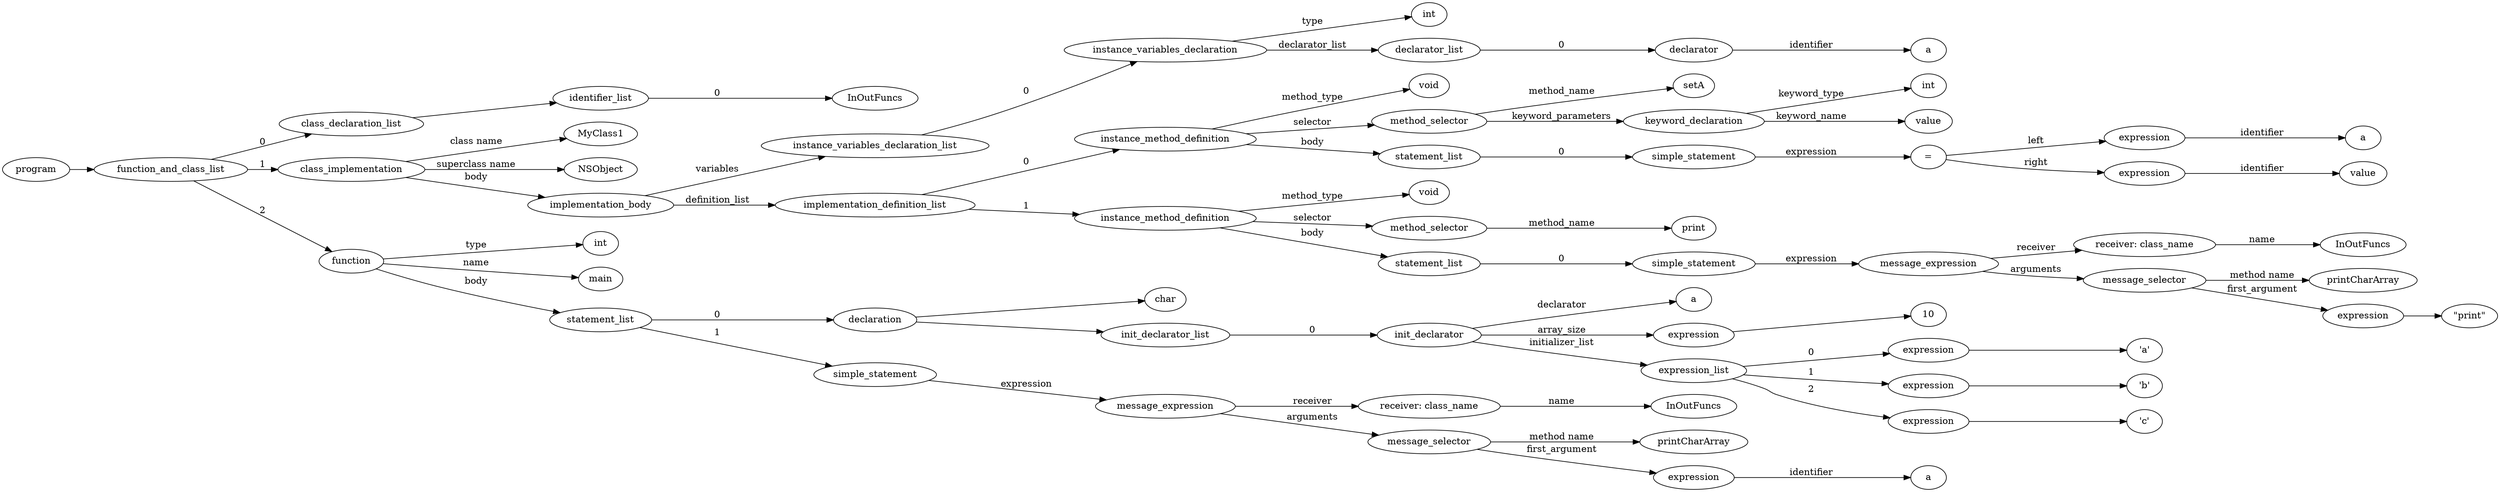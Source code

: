 digraph ObjectiveC { rankdir="LR";
52[label="program"];
52->2;
2[label="function_and_class_list"];
2->1[label="0"];
1[label="class_declaration_list"];
1->0;
0[label="identifier_list"];
0.0 [label="InOutFuncs"];
0->0.0 [label="0"];
2->30[label="1"];
30[label="class_implementation"];
30.1 [label="MyClass1"];
30->30.1 [label="class name"];
30.2 [label="NSObject"];
30->30.2 [label="superclass name"];
30->29[label="body"];
29[label="implementation_body"];
29->7[label="variables"];
7[label="instance_variables_declaration_list"];
7->6[label="0"];
6[label="instance_variables_declaration"];
6->3[label="type"];
3[label="int"];
6->5[label="declarator_list"];
5[label="declarator_list"];
5->4[label="0"];
4[label="declarator"];
4.1 [label="a"];
4->4.1[label="identifier"];
29->18[label="definition_list"];
18[label="implementation_definition_list"];
18->17[label="0"];
17[label="instance_method_definition"];
17->16[label="method_type"];
16[label="void"];
17->10[label="selector"];
10[label="method_selector"];
10->10.1 [label="method_name"];
10.1 [label="setA"];
10->9[label="keyword_parameters"];
9[label="keyword_declaration"];
9->8[label="keyword_type"];
8[label="int"];
9->9.2 [label="keyword_name"];
9.2 [label="value"];
17->15[label="body"];
15[label="statement_list"];
15->14[label="0"];
14[label="simple_statement"];
14->13[label="expression"];
13[label="expression"];
13[label="="];
13->11[label="left"];
11[label="expression"];
11->11.1 [label="identifier"];11.1[label="a"];
13->12[label="right"];
12[label="expression"];
12->12.1 [label="identifier"];12.1[label="value"];
18->28[label="1"];
28[label="instance_method_definition"];
28->27[label="method_type"];
27[label="void"];
28->19[label="selector"];
19[label="method_selector"];
19->19.1 [label="method_name"];
19.1 [label="print"];
28->26[label="body"];
26[label="statement_list"];
26->25[label="0"];
25[label="simple_statement"];
25->24[label="expression"];
24[label="expression"];
24[label="message_expression"];
24->20[label="receiver"];
20[label="receiver: class_name"];
20.1 [label="InOutFuncs"];
20->20.1 [label="name"];
24->23[label="arguments"];
23[label="message_selector"];
23.1 [label="printCharArray"];
23->23.1 [label="method name"]; 
23->22[label="first_argument"];
22[label="expression"];
22->21;
21[label=<"print">];
2->51[label="2"];
51[label="function"];
51->31[label="type"];
31[label="int"];
51->51.1 [label="name"];
51.1 [label="main"];
51->45[label="body"];
45[label="statement_list"];
45->44[label="0"];
44[label="declaration"];
44->32;
32[label="char"];
44->43;
43[label="init_declarator_list"];
43->42[label="0"];
42[label="init_declarator"];
42.1 [label="a"];
42->42.1[label="declarator"];
42->34[label="array_size"];
34[label="expression"];
34->33;
33[label="10"];
42->37[label="initializer_list"];
37[label="expression_list"];
37->36[label="0"];
36[label="expression"];
36->35;
35[label=<'a'>];
37->39[label="1"];
39[label="expression"];
39->38;
38[label=<'b'>];
37->41[label="2"];
41[label="expression"];
41->40;
40[label=<'c'>];
45->50[label="1"];
50[label="simple_statement"];
50->49[label="expression"];
49[label="expression"];
49[label="message_expression"];
49->46[label="receiver"];
46[label="receiver: class_name"];
46.1 [label="InOutFuncs"];
46->46.1 [label="name"];
49->48[label="arguments"];
48[label="message_selector"];
48.1 [label="printCharArray"];
48->48.1 [label="method name"]; 
48->47[label="first_argument"];
47[label="expression"];
47->47.1 [label="identifier"];47.1[label="a"];
}
